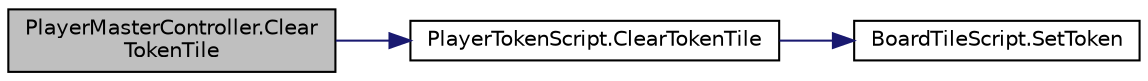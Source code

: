 digraph "PlayerMasterController.ClearTokenTile"
{
 // LATEX_PDF_SIZE
  edge [fontname="Helvetica",fontsize="10",labelfontname="Helvetica",labelfontsize="10"];
  node [fontname="Helvetica",fontsize="10",shape=record];
  rankdir="LR";
  Node1 [label="PlayerMasterController.Clear\lTokenTile",height=0.2,width=0.4,color="black", fillcolor="grey75", style="filled", fontcolor="black",tooltip="clear the tile the token was on"];
  Node1 -> Node2 [color="midnightblue",fontsize="10",style="solid",fontname="Helvetica"];
  Node2 [label="PlayerTokenScript.ClearTokenTile",height=0.2,width=0.4,color="black", fillcolor="white", style="filled",URL="$class_player_token_script.html#a3c30c1b665fbcaa3db3dfe42f0871147",tooltip=" "];
  Node2 -> Node3 [color="midnightblue",fontsize="10",style="solid",fontname="Helvetica"];
  Node3 [label="BoardTileScript.SetToken",height=0.2,width=0.4,color="black", fillcolor="white", style="filled",URL="$class_board_tile_script.html#a6257d1f00b3732f6d61a4d98b445890c",tooltip="setting the player token that is currently on this tile"];
}
